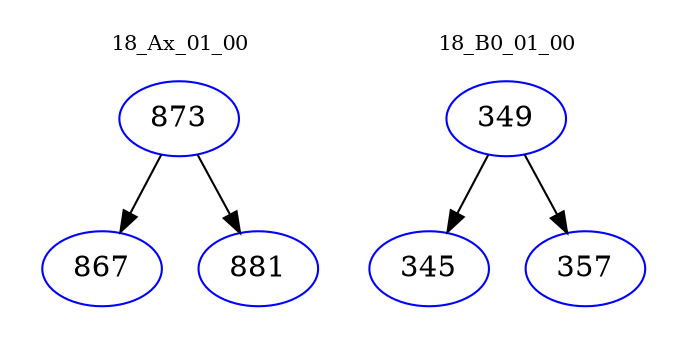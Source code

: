 digraph{
subgraph cluster_0 {
color = white
label = "18_Ax_01_00";
fontsize=10;
T0_873 [label="873", color="blue"]
T0_873 -> T0_867 [color="black"]
T0_867 [label="867", color="blue"]
T0_873 -> T0_881 [color="black"]
T0_881 [label="881", color="blue"]
}
subgraph cluster_1 {
color = white
label = "18_B0_01_00";
fontsize=10;
T1_349 [label="349", color="blue"]
T1_349 -> T1_345 [color="black"]
T1_345 [label="345", color="blue"]
T1_349 -> T1_357 [color="black"]
T1_357 [label="357", color="blue"]
}
}
